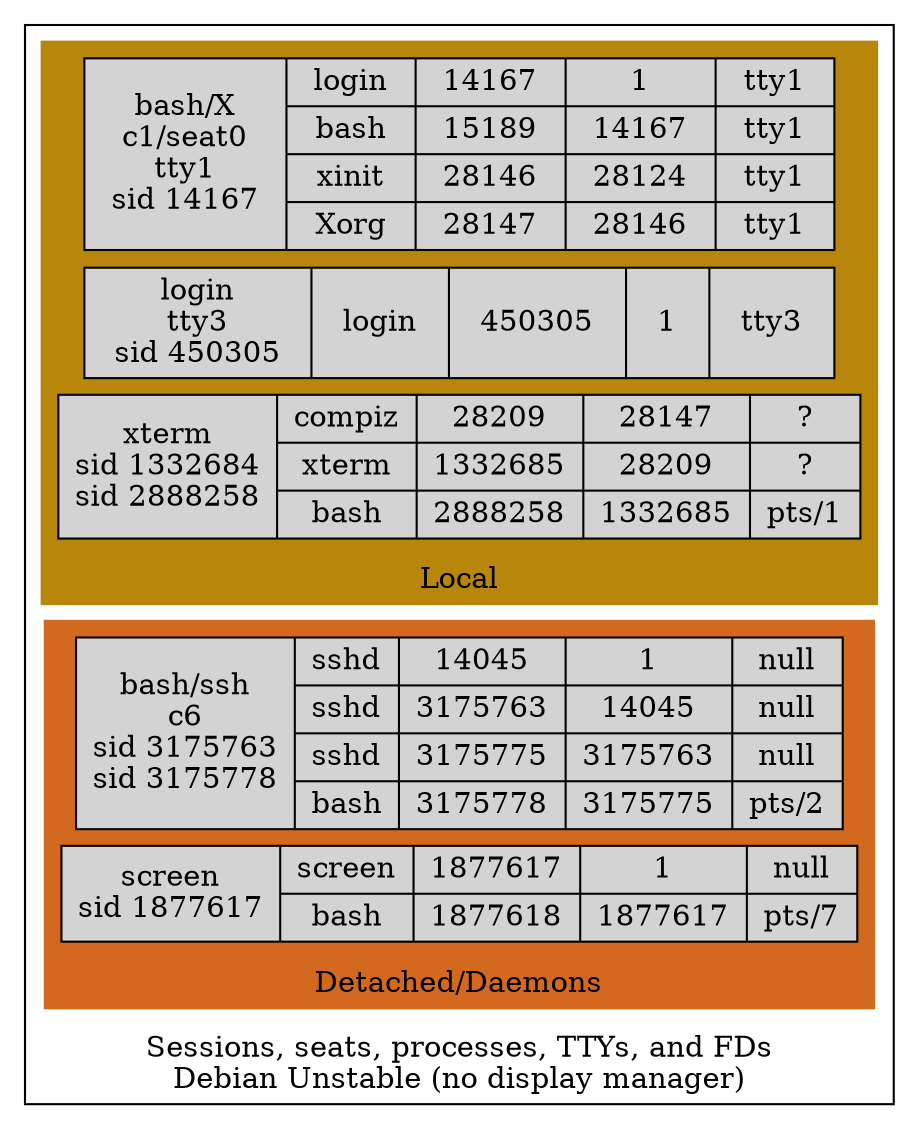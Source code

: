 digraph G {
  nodesep="0.1"
  rankdir=RL;
  subgraph clusterPrime {
    label="Sessions, seats, processes, TTYs, and FDs\nDebian Unstable (no display manager)";
    labelloc="b";
    compound="true"
    subgraph clusterLocal {
      color=darkgoldenrod;
      style=filled;
      label="bl0";
      b0 [style=filled,width=5,shape=record,label="{ {bash/X\nc1/seat0\ntty1\nsid 14167}\
                         |{login|bash|xinit|Xorg}|{14167|15189|28146|28147}|{1|14167|28124|28146}|{tty1|tty1|tty1|tty1}}"];
      b1 [style=filled,width=5,shape=record,label="{ {login\ntty3\nsid 450305}\
                         |{login}|{450305}|{1}|{tty3}}"];
      b2 [style=filled,width=5,shape=record,label="{ {xterm\nsid 1332684\nsid 2888258}\
                         |{compiz|xterm|bash}|{28209|1332685|2888258}|{28147|28209|1332685}|{?|?|pts/1}}"];
      label="Local";
    }
    subgraph clusterDetached {
      color=chocolate;
      style=filled;
      label="bl0";
      b3 [style=filled,width=5,shape=record,label="{ {bash/ssh\nc6\nsid 3175763\nsid 3175778}\
                         |{sshd|sshd|sshd|bash}|{14045|3175763|3175775|3175778}|{1|14045|3175763|3175775}|{null|null|null|pts/2}}"];
      b4 [style=filled,width=5,shape=record,label="{ {screen\nsid 1877617}\
                         |{screen|bash}|{1877617|1877618}|{1|1877617}|{null|pts/7}}"];
      label="Detached/Daemons";
    }
  }
} 
